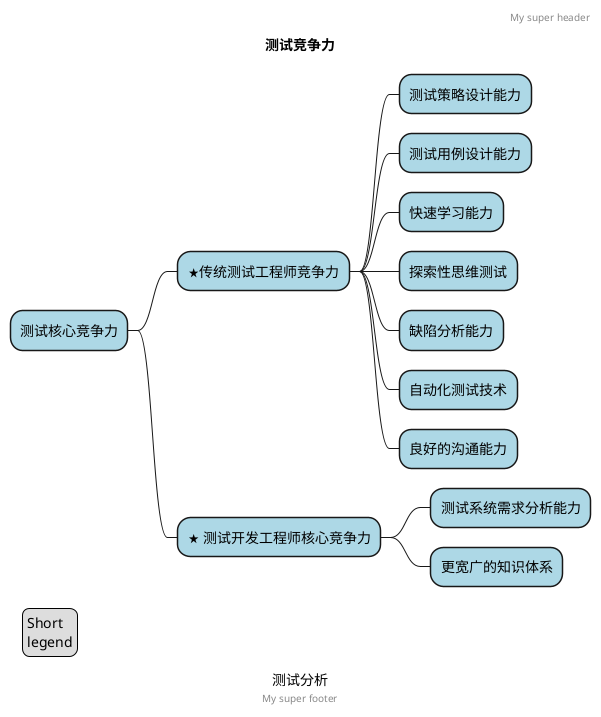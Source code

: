```puml
@startmindmap
<style>
mindmapDiagram {
    node {
        BackgroundColor lightBlue
    }
}
</style>

caption 测试分析
title 测试竞争力

* 测试核心竞争力
** <&star>传统测试工程师竞争力
*** 测试策略设计能力
*** 测试用例设计能力
*** 快速学习能力
*** 探索性思维测试
*** 缺陷分析能力
*** 自动化测试技术
*** 良好的沟通能力
** <&star> 测试开发工程师核心竞争力
*** 测试系统需求分析能力
*** 更宽广的知识体系


header
My super header
endheader

center footer My super footer

legend left
  Short
  legend
endlegend
@endmindmap

```